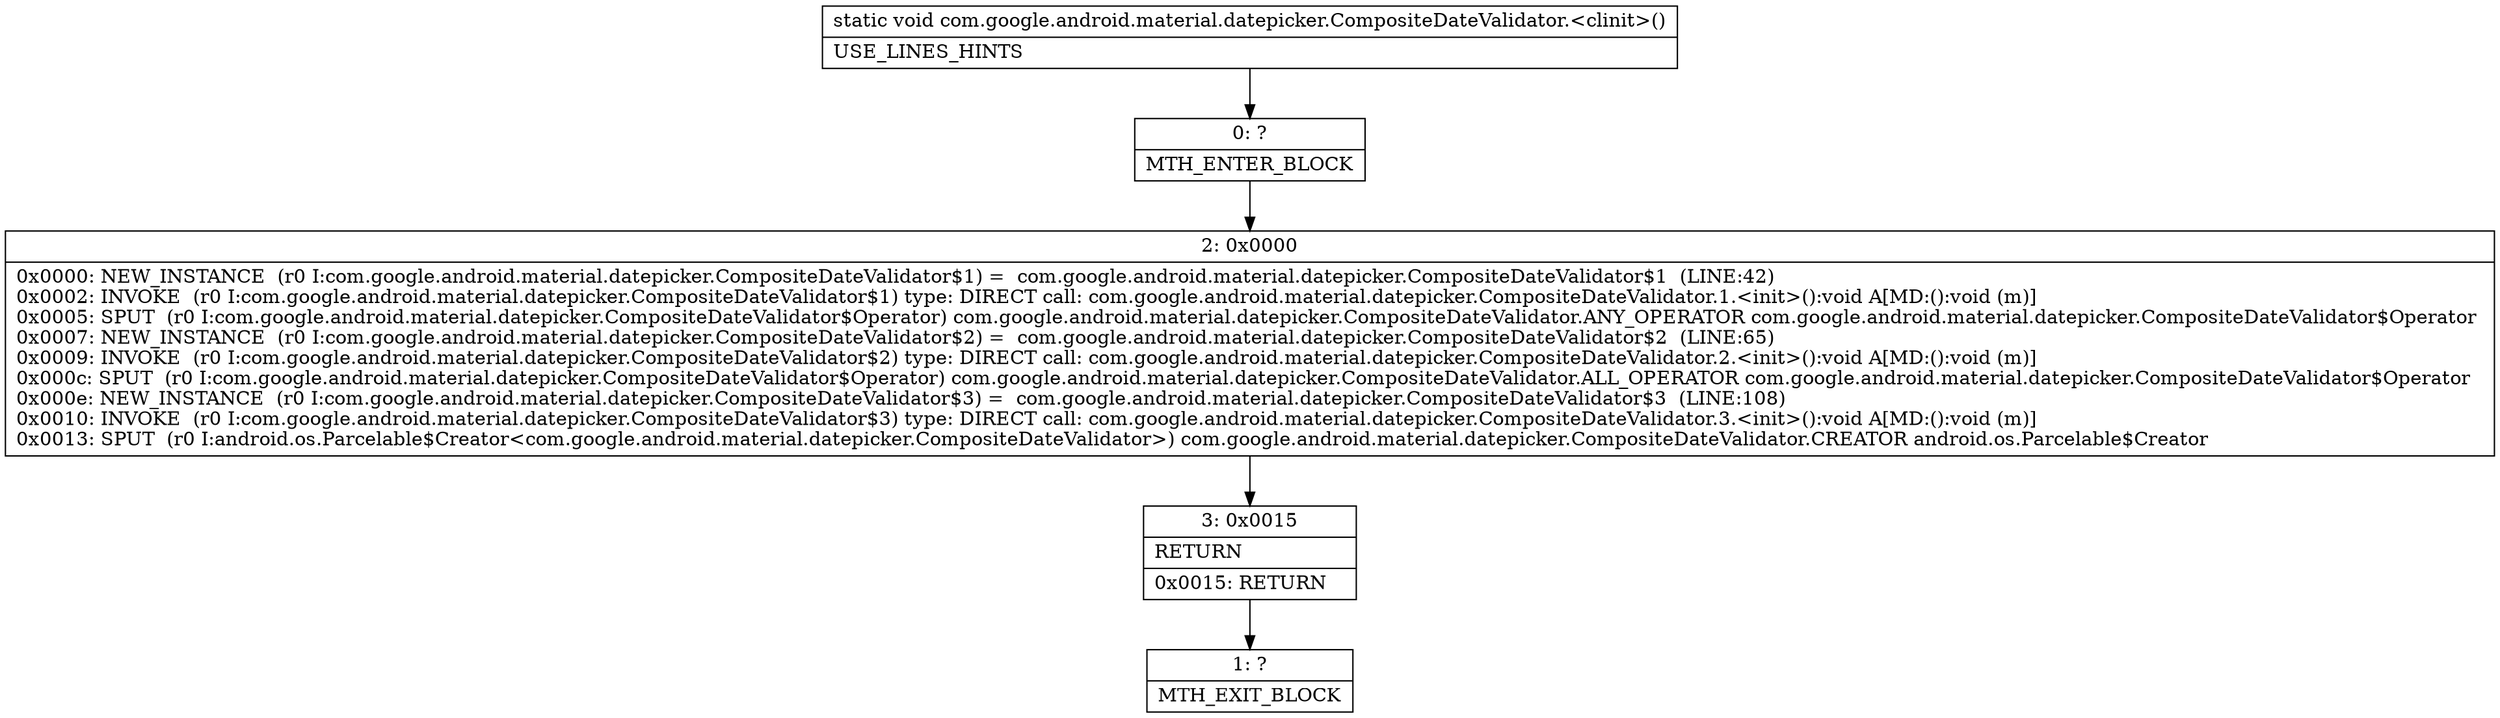 digraph "CFG forcom.google.android.material.datepicker.CompositeDateValidator.\<clinit\>()V" {
Node_0 [shape=record,label="{0\:\ ?|MTH_ENTER_BLOCK\l}"];
Node_2 [shape=record,label="{2\:\ 0x0000|0x0000: NEW_INSTANCE  (r0 I:com.google.android.material.datepicker.CompositeDateValidator$1) =  com.google.android.material.datepicker.CompositeDateValidator$1  (LINE:42)\l0x0002: INVOKE  (r0 I:com.google.android.material.datepicker.CompositeDateValidator$1) type: DIRECT call: com.google.android.material.datepicker.CompositeDateValidator.1.\<init\>():void A[MD:():void (m)]\l0x0005: SPUT  (r0 I:com.google.android.material.datepicker.CompositeDateValidator$Operator) com.google.android.material.datepicker.CompositeDateValidator.ANY_OPERATOR com.google.android.material.datepicker.CompositeDateValidator$Operator \l0x0007: NEW_INSTANCE  (r0 I:com.google.android.material.datepicker.CompositeDateValidator$2) =  com.google.android.material.datepicker.CompositeDateValidator$2  (LINE:65)\l0x0009: INVOKE  (r0 I:com.google.android.material.datepicker.CompositeDateValidator$2) type: DIRECT call: com.google.android.material.datepicker.CompositeDateValidator.2.\<init\>():void A[MD:():void (m)]\l0x000c: SPUT  (r0 I:com.google.android.material.datepicker.CompositeDateValidator$Operator) com.google.android.material.datepicker.CompositeDateValidator.ALL_OPERATOR com.google.android.material.datepicker.CompositeDateValidator$Operator \l0x000e: NEW_INSTANCE  (r0 I:com.google.android.material.datepicker.CompositeDateValidator$3) =  com.google.android.material.datepicker.CompositeDateValidator$3  (LINE:108)\l0x0010: INVOKE  (r0 I:com.google.android.material.datepicker.CompositeDateValidator$3) type: DIRECT call: com.google.android.material.datepicker.CompositeDateValidator.3.\<init\>():void A[MD:():void (m)]\l0x0013: SPUT  (r0 I:android.os.Parcelable$Creator\<com.google.android.material.datepicker.CompositeDateValidator\>) com.google.android.material.datepicker.CompositeDateValidator.CREATOR android.os.Parcelable$Creator \l}"];
Node_3 [shape=record,label="{3\:\ 0x0015|RETURN\l|0x0015: RETURN   \l}"];
Node_1 [shape=record,label="{1\:\ ?|MTH_EXIT_BLOCK\l}"];
MethodNode[shape=record,label="{static void com.google.android.material.datepicker.CompositeDateValidator.\<clinit\>()  | USE_LINES_HINTS\l}"];
MethodNode -> Node_0;Node_0 -> Node_2;
Node_2 -> Node_3;
Node_3 -> Node_1;
}

